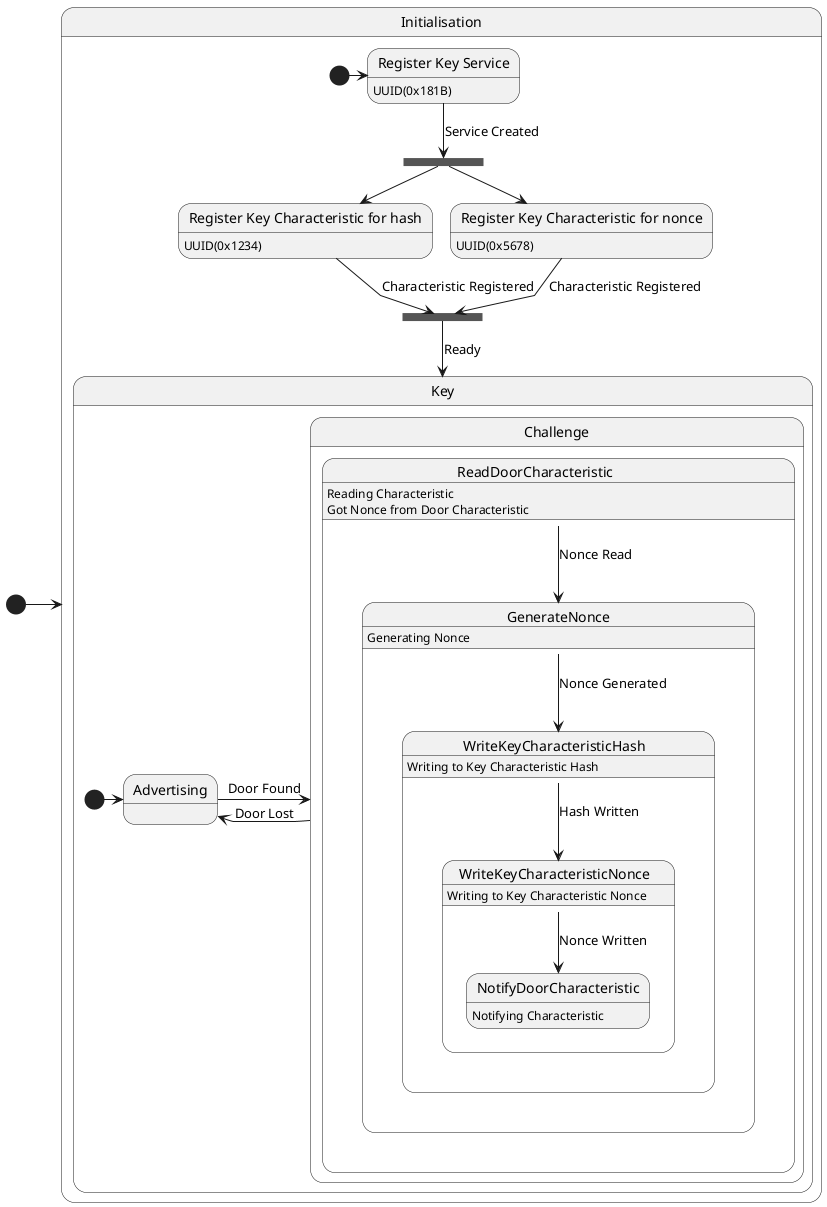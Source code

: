 @startuml key

skinparam Linetype polyline

[*] -> Initialisation

state Initialisation {
    state "Register Key Service" as RegisterGATTService {
        RegisterGATTService: UUID(0x181B)
    }
    state "Register Key Characteristic for hash" as RegisterGATTCharacteristicHash {
        RegisterGATTCharacteristicHash: UUID(0x1234)
    }
    state "Register Key Characteristic for nonce" as RegisterGATTCharacteristicNonce {
        RegisterGATTCharacteristicNonce: UUID(0x5678)
    }

    state fork_state <<fork>>
    [*] -> RegisterGATTService
    RegisterGATTService --> fork_state : Service Created

    fork_state --> RegisterGATTCharacteristicHash
    fork_state --> RegisterGATTCharacteristicNonce

    state join_state <<join>>
    RegisterGATTCharacteristicNonce --> join_state : Characteristic Registered
    RegisterGATTCharacteristicHash --> join_state : Characteristic Registered

    join_state --> Key : Ready
}

state Key {


[*] -> Advertising
Advertising -> Challenge : Door Found
Challenge -> Advertising : Door Lost

state Challenge {

state ReadDoorCharacteristic {
    ReadDoorCharacteristic : Reading Characteristic
    ReadDoorCharacteristic : Got Nonce from Door Characteristic
    ReadDoorCharacteristic --> GenerateNonce : Nonce Read
}

state GenerateNonce {
    GenerateNonce : Generating Nonce
    GenerateNonce --> WriteKeyCharacteristicHash : Nonce Generated
}

state WriteKeyCharacteristicHash {
    WriteKeyCharacteristicHash : Writing to Key Characteristic Hash
    WriteKeyCharacteristicHash --> WriteKeyCharacteristicNonce : Hash Written
}

state WriteKeyCharacteristicNonce {
    WriteKeyCharacteristicNonce : Writing to Key Characteristic Nonce
    WriteKeyCharacteristicNonce --> NotifyDoorCharacteristic : Nonce Written
}

state NotifyDoorCharacteristic {
    NotifyDoorCharacteristic : Notifying Characteristic
}
}
}

@enduml
